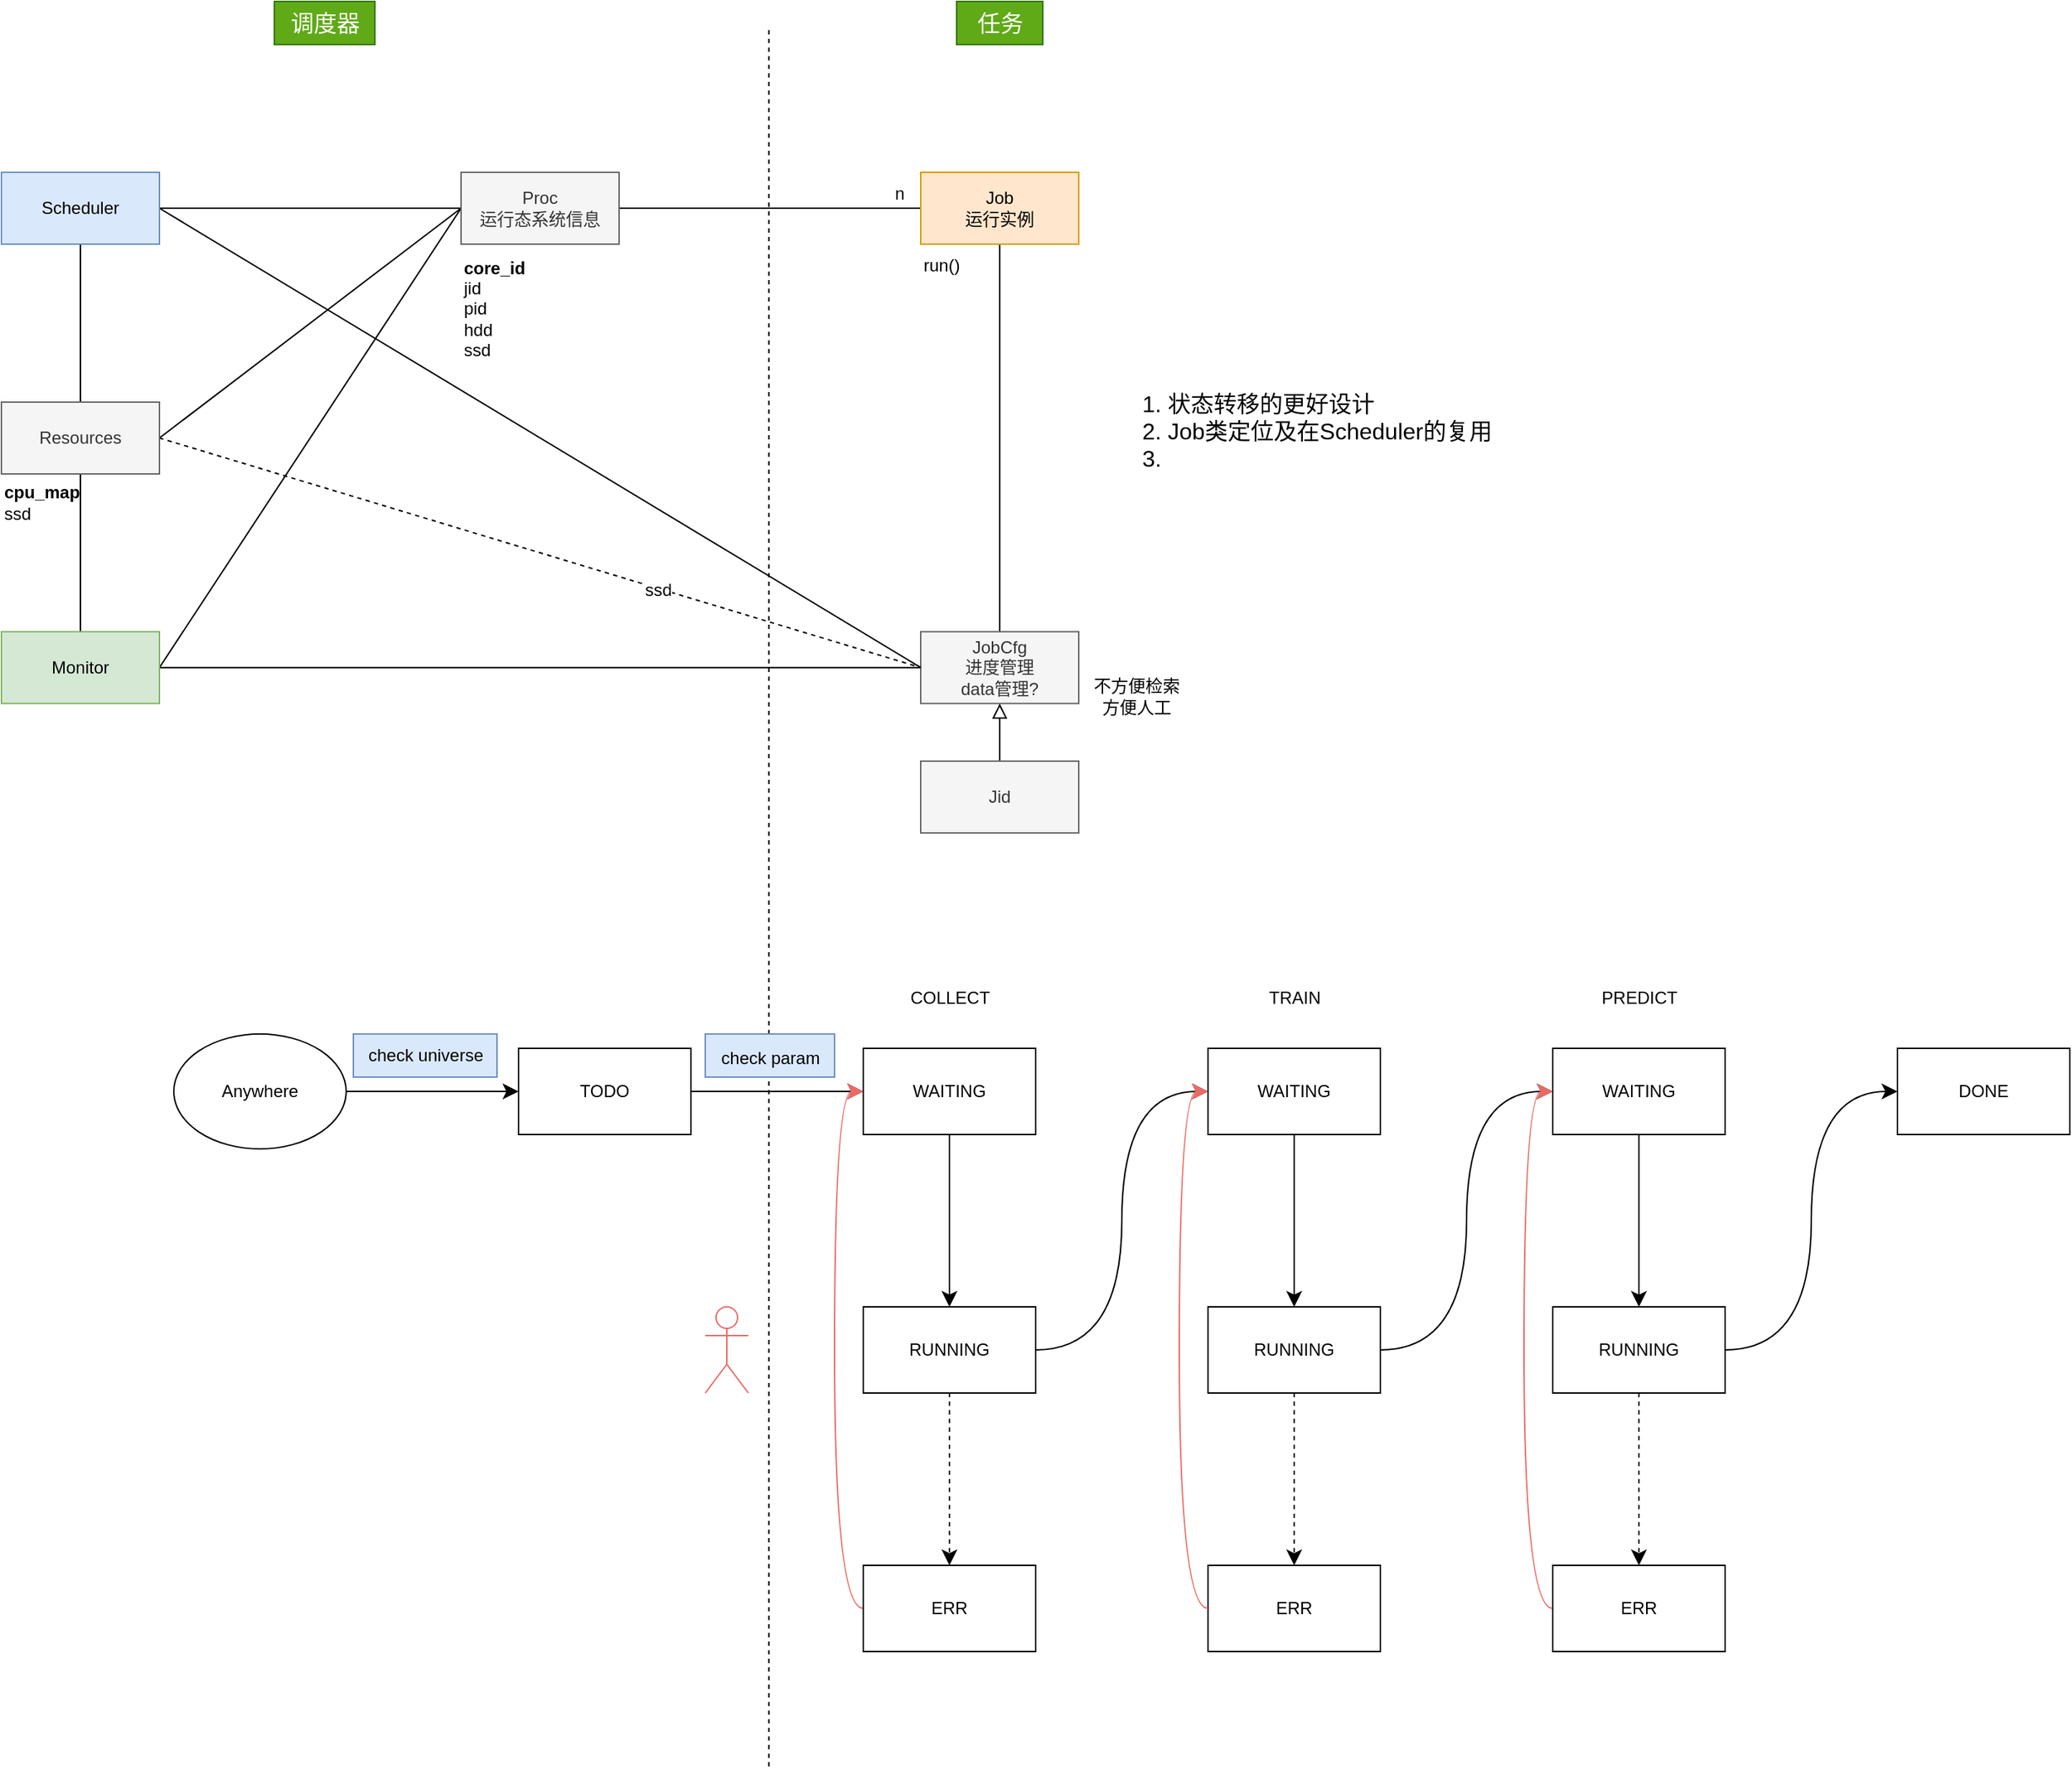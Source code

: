 <mxfile version="24.7.6">
  <diagram name="第 1 页" id="7KTaMBhgqVzbro8H5_XD">
    <mxGraphModel dx="862" dy="1408" grid="1" gridSize="10" guides="1" tooltips="1" connect="1" arrows="1" fold="1" page="0" pageScale="1" pageWidth="850" pageHeight="1100" math="0" shadow="0">
      <root>
        <mxCell id="0" />
        <mxCell id="1" parent="0" />
        <mxCell id="JNSrJHHTEGONHWkqj-x3-166" value="" style="endArrow=none;dashed=1;html=1;rounded=0;fontSize=12;startSize=8;endSize=8;curved=1;" edge="1" parent="1">
          <mxGeometry width="50" height="50" relative="1" as="geometry">
            <mxPoint x="1134.29" y="1390" as="sourcePoint" />
            <mxPoint x="1134.29" y="180" as="targetPoint" />
          </mxGeometry>
        </mxCell>
        <mxCell id="JNSrJHHTEGONHWkqj-x3-96" style="edgeStyle=none;curved=1;rounded=0;orthogonalLoop=1;jettySize=auto;html=1;exitX=0.5;exitY=0;exitDx=0;exitDy=0;entryX=0.5;entryY=1;entryDx=0;entryDy=0;fontSize=12;startSize=8;endSize=8;endArrow=none;endFill=0;" edge="1" parent="1" source="JNSrJHHTEGONHWkqj-x3-44" target="JNSrJHHTEGONHWkqj-x3-57">
          <mxGeometry relative="1" as="geometry" />
        </mxCell>
        <mxCell id="JNSrJHHTEGONHWkqj-x3-98" value="" style="edgeStyle=none;curved=1;rounded=0;orthogonalLoop=1;jettySize=auto;html=1;fontSize=12;startSize=8;endSize=8;endArrow=none;endFill=0;" edge="1" parent="1" source="JNSrJHHTEGONHWkqj-x3-44" target="JNSrJHHTEGONHWkqj-x3-90">
          <mxGeometry relative="1" as="geometry" />
        </mxCell>
        <mxCell id="JNSrJHHTEGONHWkqj-x3-102" style="edgeStyle=none;curved=1;rounded=0;orthogonalLoop=1;jettySize=auto;html=1;exitX=1;exitY=0.5;exitDx=0;exitDy=0;entryX=0;entryY=0.5;entryDx=0;entryDy=0;fontSize=12;startSize=8;endSize=8;endArrow=none;endFill=0;dashed=1;" edge="1" parent="1" source="JNSrJHHTEGONHWkqj-x3-44" target="JNSrJHHTEGONHWkqj-x3-54">
          <mxGeometry relative="1" as="geometry" />
        </mxCell>
        <mxCell id="JNSrJHHTEGONHWkqj-x3-104" value="ssd" style="edgeLabel;html=1;align=center;verticalAlign=middle;resizable=0;points=[];fontSize=12;" vertex="1" connectable="0" parent="JNSrJHHTEGONHWkqj-x3-102">
          <mxGeometry x="0.309" y="-1" relative="1" as="geometry">
            <mxPoint as="offset" />
          </mxGeometry>
        </mxCell>
        <mxCell id="JNSrJHHTEGONHWkqj-x3-106" style="edgeStyle=none;curved=1;rounded=0;orthogonalLoop=1;jettySize=auto;html=1;exitX=1;exitY=0.5;exitDx=0;exitDy=0;entryX=0;entryY=0.5;entryDx=0;entryDy=0;fontSize=12;startSize=8;endSize=8;endArrow=none;endFill=0;" edge="1" parent="1" source="JNSrJHHTEGONHWkqj-x3-44" target="JNSrJHHTEGONHWkqj-x3-56">
          <mxGeometry relative="1" as="geometry" />
        </mxCell>
        <mxCell id="JNSrJHHTEGONHWkqj-x3-100" style="edgeStyle=none;curved=1;rounded=0;orthogonalLoop=1;jettySize=auto;html=1;exitX=0;exitY=0.5;exitDx=0;exitDy=0;entryX=1;entryY=0.5;entryDx=0;entryDy=0;fontSize=12;startSize=8;endSize=8;endArrow=none;endFill=0;" edge="1" parent="1" source="JNSrJHHTEGONHWkqj-x3-54" target="JNSrJHHTEGONHWkqj-x3-90">
          <mxGeometry relative="1" as="geometry" />
        </mxCell>
        <mxCell id="JNSrJHHTEGONHWkqj-x3-173" style="edgeStyle=none;curved=1;rounded=0;orthogonalLoop=1;jettySize=auto;html=1;exitX=0.5;exitY=0;exitDx=0;exitDy=0;entryX=0.5;entryY=1;entryDx=0;entryDy=0;fontSize=12;startSize=8;endSize=8;endArrow=none;endFill=0;" edge="1" parent="1" source="JNSrJHHTEGONHWkqj-x3-54" target="JNSrJHHTEGONHWkqj-x3-53">
          <mxGeometry relative="1" as="geometry" />
        </mxCell>
        <mxCell id="JNSrJHHTEGONHWkqj-x3-54" value="&lt;div&gt;JobCfg&lt;/div&gt;&lt;div&gt;进度管理&lt;/div&gt;&lt;div&gt;data管理?&lt;br&gt;&lt;/div&gt;" style="html=1;whiteSpace=wrap;fillColor=#f5f5f5;strokeColor=#666666;fontColor=#333333;" vertex="1" parent="1">
          <mxGeometry x="1240" y="599.85" width="110" height="50" as="geometry" />
        </mxCell>
        <mxCell id="JNSrJHHTEGONHWkqj-x3-60" value="" style="edgeStyle=orthogonalEdgeStyle;rounded=0;orthogonalLoop=1;jettySize=auto;html=1;fontSize=12;startSize=8;endSize=8;endArrow=block;endFill=0;" edge="1" parent="1" source="JNSrJHHTEGONHWkqj-x3-55" target="JNSrJHHTEGONHWkqj-x3-54">
          <mxGeometry relative="1" as="geometry" />
        </mxCell>
        <mxCell id="JNSrJHHTEGONHWkqj-x3-55" value="&lt;div&gt;Jid&lt;/div&gt;" style="html=1;whiteSpace=wrap;fillColor=#f5f5f5;fontColor=#333333;strokeColor=#666666;" vertex="1" parent="1">
          <mxGeometry x="1240" y="690" width="110" height="50" as="geometry" />
        </mxCell>
        <mxCell id="JNSrJHHTEGONHWkqj-x3-89" value="" style="edgeStyle=none;curved=1;rounded=0;orthogonalLoop=1;jettySize=auto;html=1;fontSize=12;startSize=8;endSize=8;endArrow=none;endFill=0;" edge="1" parent="1" source="JNSrJHHTEGONHWkqj-x3-56" target="JNSrJHHTEGONHWkqj-x3-53">
          <mxGeometry relative="1" as="geometry" />
        </mxCell>
        <mxCell id="JNSrJHHTEGONHWkqj-x3-99" style="edgeStyle=none;curved=1;rounded=0;orthogonalLoop=1;jettySize=auto;html=1;exitX=0;exitY=0.5;exitDx=0;exitDy=0;entryX=1;entryY=0.5;entryDx=0;entryDy=0;fontSize=12;startSize=8;endSize=8;endArrow=none;endFill=0;" edge="1" parent="1" source="JNSrJHHTEGONHWkqj-x3-56" target="JNSrJHHTEGONHWkqj-x3-90">
          <mxGeometry relative="1" as="geometry" />
        </mxCell>
        <mxCell id="JNSrJHHTEGONHWkqj-x3-64" style="edgeStyle=orthogonalEdgeStyle;rounded=0;orthogonalLoop=1;jettySize=auto;html=1;entryX=0;entryY=0.5;entryDx=0;entryDy=0;fontSize=12;startSize=8;endSize=8;endArrow=none;endFill=0;" edge="1" parent="1" source="JNSrJHHTEGONHWkqj-x3-57" target="JNSrJHHTEGONHWkqj-x3-56">
          <mxGeometry relative="1" as="geometry" />
        </mxCell>
        <mxCell id="JNSrJHHTEGONHWkqj-x3-93" style="edgeStyle=none;curved=1;rounded=0;orthogonalLoop=1;jettySize=auto;html=1;exitX=1;exitY=0.5;exitDx=0;exitDy=0;entryX=0;entryY=0.5;entryDx=0;entryDy=0;fontSize=12;startSize=8;endSize=8;endArrow=none;endFill=0;" edge="1" parent="1" source="JNSrJHHTEGONHWkqj-x3-57" target="JNSrJHHTEGONHWkqj-x3-54">
          <mxGeometry relative="1" as="geometry" />
        </mxCell>
        <mxCell id="JNSrJHHTEGONHWkqj-x3-57" value="&lt;div&gt;Scheduler&lt;/div&gt;" style="html=1;whiteSpace=wrap;fillColor=#dae8fc;strokeColor=#6c8ebf;" vertex="1" parent="1">
          <mxGeometry x="600" y="280" width="110" height="50" as="geometry" />
        </mxCell>
        <mxCell id="JNSrJHHTEGONHWkqj-x3-90" value="Monitor" style="html=1;whiteSpace=wrap;fillColor=#d5e8d4;strokeColor=#82b366;" vertex="1" parent="1">
          <mxGeometry x="600" y="599.85" width="110" height="50" as="geometry" />
        </mxCell>
        <mxCell id="JNSrJHHTEGONHWkqj-x3-105" value="&lt;font style=&quot;font-size: 12px;&quot;&gt;n&lt;/font&gt;" style="text;html=1;align=center;verticalAlign=middle;resizable=0;points=[];autosize=1;strokeColor=none;fillColor=none;fontSize=12;" vertex="1" parent="1">
          <mxGeometry x="1210" y="280" width="30" height="30" as="geometry" />
        </mxCell>
        <mxCell id="JNSrJHHTEGONHWkqj-x3-109" value="&lt;div&gt;不方便检索&lt;/div&gt;方便人工" style="text;html=1;align=center;verticalAlign=middle;resizable=0;points=[];autosize=1;strokeColor=none;fillColor=none;fontSize=12;" vertex="1" parent="1">
          <mxGeometry x="1350" y="625" width="80" height="40" as="geometry" />
        </mxCell>
        <mxCell id="JNSrJHHTEGONHWkqj-x3-119" value="" style="edgeStyle=none;curved=1;rounded=0;orthogonalLoop=1;jettySize=auto;html=1;fontSize=12;startSize=8;endSize=8;" edge="1" parent="1" source="JNSrJHHTEGONHWkqj-x3-113" target="JNSrJHHTEGONHWkqj-x3-118">
          <mxGeometry relative="1" as="geometry" />
        </mxCell>
        <mxCell id="JNSrJHHTEGONHWkqj-x3-113" value="TODO" style="rounded=0;whiteSpace=wrap;html=1;" vertex="1" parent="1">
          <mxGeometry x="960" y="890" width="120" height="60" as="geometry" />
        </mxCell>
        <mxCell id="JNSrJHHTEGONHWkqj-x3-122" value="" style="edgeStyle=none;curved=1;rounded=0;orthogonalLoop=1;jettySize=auto;html=1;fontSize=12;startSize=8;endSize=8;" edge="1" parent="1" source="JNSrJHHTEGONHWkqj-x3-118" target="JNSrJHHTEGONHWkqj-x3-121">
          <mxGeometry relative="1" as="geometry" />
        </mxCell>
        <mxCell id="JNSrJHHTEGONHWkqj-x3-118" value="&lt;div&gt;WAITING&lt;/div&gt;" style="rounded=0;whiteSpace=wrap;html=1;" vertex="1" parent="1">
          <mxGeometry x="1200" y="890" width="120" height="60" as="geometry" />
        </mxCell>
        <mxCell id="JNSrJHHTEGONHWkqj-x3-127" value="" style="edgeStyle=none;curved=1;rounded=0;orthogonalLoop=1;jettySize=auto;html=1;fontSize=12;startSize=8;endSize=8;dashed=1;" edge="1" parent="1" source="JNSrJHHTEGONHWkqj-x3-121" target="JNSrJHHTEGONHWkqj-x3-126">
          <mxGeometry relative="1" as="geometry" />
        </mxCell>
        <mxCell id="JNSrJHHTEGONHWkqj-x3-121" value="RUNNING" style="rounded=0;whiteSpace=wrap;html=1;" vertex="1" parent="1">
          <mxGeometry x="1200" y="1070" width="120" height="60" as="geometry" />
        </mxCell>
        <mxCell id="JNSrJHHTEGONHWkqj-x3-149" style="edgeStyle=orthogonalEdgeStyle;rounded=0;orthogonalLoop=1;jettySize=auto;html=1;exitX=0;exitY=0.5;exitDx=0;exitDy=0;entryX=0;entryY=0.5;entryDx=0;entryDy=0;fontSize=12;startSize=8;endSize=8;curved=1;fillColor=#d80073;strokeColor=#EA6B66;" edge="1" parent="1" source="JNSrJHHTEGONHWkqj-x3-126" target="JNSrJHHTEGONHWkqj-x3-118">
          <mxGeometry relative="1" as="geometry" />
        </mxCell>
        <mxCell id="JNSrJHHTEGONHWkqj-x3-126" value="ERR" style="rounded=0;whiteSpace=wrap;html=1;" vertex="1" parent="1">
          <mxGeometry x="1200" y="1250" width="120" height="60" as="geometry" />
        </mxCell>
        <mxCell id="JNSrJHHTEGONHWkqj-x3-142" value="" style="edgeStyle=none;curved=1;rounded=0;orthogonalLoop=1;jettySize=auto;html=1;fontSize=12;startSize=8;endSize=8;" edge="1" parent="1" source="JNSrJHHTEGONHWkqj-x3-128" target="JNSrJHHTEGONHWkqj-x3-134">
          <mxGeometry relative="1" as="geometry" />
        </mxCell>
        <mxCell id="JNSrJHHTEGONHWkqj-x3-128" value="&lt;div&gt;WAITING&lt;/div&gt;" style="rounded=0;whiteSpace=wrap;html=1;" vertex="1" parent="1">
          <mxGeometry x="1440" y="890" width="120" height="60" as="geometry" />
        </mxCell>
        <mxCell id="JNSrJHHTEGONHWkqj-x3-143" value="" style="edgeStyle=none;curved=1;rounded=0;orthogonalLoop=1;jettySize=auto;html=1;fontSize=12;startSize=8;endSize=8;" edge="1" parent="1" source="JNSrJHHTEGONHWkqj-x3-130" target="JNSrJHHTEGONHWkqj-x3-136">
          <mxGeometry relative="1" as="geometry" />
        </mxCell>
        <mxCell id="JNSrJHHTEGONHWkqj-x3-130" value="&lt;div&gt;WAITING&lt;/div&gt;" style="rounded=0;whiteSpace=wrap;html=1;" vertex="1" parent="1">
          <mxGeometry x="1680" y="890" width="120" height="60" as="geometry" />
        </mxCell>
        <mxCell id="JNSrJHHTEGONHWkqj-x3-132" value="DONE" style="rounded=0;whiteSpace=wrap;html=1;" vertex="1" parent="1">
          <mxGeometry x="1920" y="890" width="120" height="60" as="geometry" />
        </mxCell>
        <mxCell id="JNSrJHHTEGONHWkqj-x3-145" value="" style="edgeStyle=none;curved=1;rounded=0;orthogonalLoop=1;jettySize=auto;html=1;fontSize=12;startSize=8;endSize=8;dashed=1;" edge="1" parent="1" source="JNSrJHHTEGONHWkqj-x3-134" target="JNSrJHHTEGONHWkqj-x3-138">
          <mxGeometry relative="1" as="geometry" />
        </mxCell>
        <mxCell id="JNSrJHHTEGONHWkqj-x3-147" style="edgeStyle=orthogonalEdgeStyle;curved=1;rounded=0;orthogonalLoop=1;jettySize=auto;html=1;exitX=1;exitY=0.5;exitDx=0;exitDy=0;entryX=0;entryY=0.5;entryDx=0;entryDy=0;fontSize=12;startSize=8;endSize=8;" edge="1" parent="1" source="JNSrJHHTEGONHWkqj-x3-134" target="JNSrJHHTEGONHWkqj-x3-130">
          <mxGeometry relative="1" as="geometry" />
        </mxCell>
        <mxCell id="JNSrJHHTEGONHWkqj-x3-134" value="RUNNING" style="rounded=0;whiteSpace=wrap;html=1;" vertex="1" parent="1">
          <mxGeometry x="1440" y="1070" width="120" height="60" as="geometry" />
        </mxCell>
        <mxCell id="JNSrJHHTEGONHWkqj-x3-144" value="" style="edgeStyle=none;curved=1;rounded=0;orthogonalLoop=1;jettySize=auto;html=1;fontSize=12;startSize=8;endSize=8;dashed=1;" edge="1" parent="1" source="JNSrJHHTEGONHWkqj-x3-136" target="JNSrJHHTEGONHWkqj-x3-140">
          <mxGeometry relative="1" as="geometry" />
        </mxCell>
        <mxCell id="JNSrJHHTEGONHWkqj-x3-148" style="edgeStyle=orthogonalEdgeStyle;curved=1;rounded=0;orthogonalLoop=1;jettySize=auto;html=1;exitX=1;exitY=0.5;exitDx=0;exitDy=0;entryX=0;entryY=0.5;entryDx=0;entryDy=0;fontSize=12;startSize=8;endSize=8;" edge="1" parent="1" source="JNSrJHHTEGONHWkqj-x3-136" target="JNSrJHHTEGONHWkqj-x3-132">
          <mxGeometry relative="1" as="geometry" />
        </mxCell>
        <mxCell id="JNSrJHHTEGONHWkqj-x3-136" value="RUNNING" style="rounded=0;whiteSpace=wrap;html=1;" vertex="1" parent="1">
          <mxGeometry x="1680" y="1070" width="120" height="60" as="geometry" />
        </mxCell>
        <mxCell id="JNSrJHHTEGONHWkqj-x3-138" value="ERR" style="rounded=0;whiteSpace=wrap;html=1;" vertex="1" parent="1">
          <mxGeometry x="1440" y="1250" width="120" height="60" as="geometry" />
        </mxCell>
        <mxCell id="JNSrJHHTEGONHWkqj-x3-152" style="edgeStyle=orthogonalEdgeStyle;curved=1;rounded=0;orthogonalLoop=1;jettySize=auto;html=1;exitX=0;exitY=0.5;exitDx=0;exitDy=0;entryX=0;entryY=0.5;entryDx=0;entryDy=0;fontSize=12;startSize=8;endSize=8;fillColor=#d80073;strokeColor=#EA6B66;" edge="1" parent="1" source="JNSrJHHTEGONHWkqj-x3-140" target="JNSrJHHTEGONHWkqj-x3-130">
          <mxGeometry relative="1" as="geometry" />
        </mxCell>
        <mxCell id="JNSrJHHTEGONHWkqj-x3-140" value="ERR" style="rounded=0;whiteSpace=wrap;html=1;" vertex="1" parent="1">
          <mxGeometry x="1680" y="1250" width="120" height="60" as="geometry" />
        </mxCell>
        <mxCell id="JNSrJHHTEGONHWkqj-x3-153" value="TRAIN" style="text;html=1;align=center;verticalAlign=middle;resizable=0;points=[];autosize=1;strokeColor=none;fillColor=none;fontSize=12;" vertex="1" parent="1">
          <mxGeometry x="1470" y="840" width="60" height="30" as="geometry" />
        </mxCell>
        <mxCell id="JNSrJHHTEGONHWkqj-x3-154" value="COLLECT" style="text;html=1;align=center;verticalAlign=middle;resizable=0;points=[];autosize=1;strokeColor=none;fillColor=none;fontSize=12;" vertex="1" parent="1">
          <mxGeometry x="1220" y="840" width="80" height="30" as="geometry" />
        </mxCell>
        <mxCell id="JNSrJHHTEGONHWkqj-x3-155" value="PREDICT" style="text;html=1;align=center;verticalAlign=middle;resizable=0;points=[];autosize=1;strokeColor=none;fillColor=none;fontSize=12;" vertex="1" parent="1">
          <mxGeometry x="1700" y="840" width="80" height="30" as="geometry" />
        </mxCell>
        <mxCell id="JNSrJHHTEGONHWkqj-x3-157" value="&lt;font style=&quot;font-size: 12px;&quot;&gt;check param&lt;br&gt;&lt;/font&gt;" style="text;html=1;align=center;verticalAlign=middle;resizable=0;points=[];autosize=1;strokeColor=#6c8ebf;fillColor=#dae8fc;fontSize=16;" vertex="1" parent="1">
          <mxGeometry x="1090" y="880" width="90" height="30" as="geometry" />
        </mxCell>
        <mxCell id="JNSrJHHTEGONHWkqj-x3-164" value="" style="edgeStyle=none;curved=1;rounded=0;orthogonalLoop=1;jettySize=auto;html=1;fontSize=12;startSize=8;endSize=8;" edge="1" parent="1" source="JNSrJHHTEGONHWkqj-x3-158" target="JNSrJHHTEGONHWkqj-x3-113">
          <mxGeometry relative="1" as="geometry" />
        </mxCell>
        <mxCell id="JNSrJHHTEGONHWkqj-x3-158" value="Anywhere" style="ellipse;whiteSpace=wrap;html=1;" vertex="1" parent="1">
          <mxGeometry x="720" y="880" width="120" height="80" as="geometry" />
        </mxCell>
        <mxCell id="JNSrJHHTEGONHWkqj-x3-165" value="check universe" style="text;html=1;align=center;verticalAlign=middle;resizable=0;points=[];autosize=1;strokeColor=#6c8ebf;fillColor=#dae8fc;fontSize=12;" vertex="1" parent="1">
          <mxGeometry x="845" y="880" width="100" height="30" as="geometry" />
        </mxCell>
        <mxCell id="JNSrJHHTEGONHWkqj-x3-167" value="Actor" style="shape=umlActor;verticalLabelPosition=bottom;verticalAlign=top;html=1;outlineConnect=0;fillColor=none;strokeColor=#EA6B66;fontColor=#ffffff;" vertex="1" parent="1">
          <mxGeometry x="1090" y="1070" width="30" height="60" as="geometry" />
        </mxCell>
        <mxCell id="JNSrJHHTEGONHWkqj-x3-146" style="edgeStyle=orthogonalEdgeStyle;curved=1;rounded=0;orthogonalLoop=1;jettySize=auto;html=1;exitX=1;exitY=0.5;exitDx=0;exitDy=0;entryX=0;entryY=0.5;entryDx=0;entryDy=0;fontSize=12;startSize=8;endSize=8;" edge="1" parent="1" source="JNSrJHHTEGONHWkqj-x3-121" target="JNSrJHHTEGONHWkqj-x3-128">
          <mxGeometry relative="1" as="geometry" />
        </mxCell>
        <mxCell id="JNSrJHHTEGONHWkqj-x3-151" style="edgeStyle=orthogonalEdgeStyle;curved=1;rounded=0;orthogonalLoop=1;jettySize=auto;html=1;exitX=0;exitY=0.5;exitDx=0;exitDy=0;entryX=0;entryY=0.5;entryDx=0;entryDy=0;fontSize=12;startSize=8;endSize=8;fillColor=#d80073;strokeColor=#EA6B66;" edge="1" parent="1" source="JNSrJHHTEGONHWkqj-x3-138" target="JNSrJHHTEGONHWkqj-x3-128">
          <mxGeometry relative="1" as="geometry" />
        </mxCell>
        <mxCell id="JNSrJHHTEGONHWkqj-x3-170" value="&lt;div align=&quot;left&quot;&gt;&lt;ol&gt;&lt;li&gt;状态转移的更好设计&lt;/li&gt;&lt;li&gt;Job类定位及在Scheduler的复用&lt;/li&gt;&lt;li&gt;&lt;br&gt;&lt;/li&gt;&lt;/ol&gt;&lt;/div&gt;" style="text;html=1;align=left;verticalAlign=middle;resizable=0;points=[];autosize=1;strokeColor=none;fillColor=none;fontSize=16;" vertex="1" parent="1">
          <mxGeometry x="1370" y="410" width="290" height="100" as="geometry" />
        </mxCell>
        <mxCell id="JNSrJHHTEGONHWkqj-x3-171" value="调度器" style="text;html=1;align=center;verticalAlign=middle;resizable=0;points=[];autosize=1;strokeColor=#2D7600;fillColor=#60a917;fontSize=16;fontColor=#ffffff;" vertex="1" parent="1">
          <mxGeometry x="790" y="161" width="70" height="30" as="geometry" />
        </mxCell>
        <mxCell id="JNSrJHHTEGONHWkqj-x3-172" value="任务" style="text;html=1;align=center;verticalAlign=middle;resizable=0;points=[];autosize=1;strokeColor=#2D7600;fillColor=#60a917;fontSize=16;fontColor=#ffffff;" vertex="1" parent="1">
          <mxGeometry x="1265" y="161" width="60" height="30" as="geometry" />
        </mxCell>
        <mxCell id="JNSrJHHTEGONHWkqj-x3-174" value="" style="group" vertex="1" connectable="0" parent="1">
          <mxGeometry x="600" y="440" width="110" height="90" as="geometry" />
        </mxCell>
        <mxCell id="JNSrJHHTEGONHWkqj-x3-44" value="Resources" style="html=1;whiteSpace=wrap;fillColor=#f5f5f5;strokeColor=#666666;fontColor=#333333;" vertex="1" parent="JNSrJHHTEGONHWkqj-x3-174">
          <mxGeometry width="110" height="50" as="geometry" />
        </mxCell>
        <mxCell id="JNSrJHHTEGONHWkqj-x3-107" value="&lt;div style=&quot;font-size: 12px;&quot;&gt;&lt;b&gt;cpu_map&lt;/b&gt;&lt;/div&gt;&lt;div style=&quot;font-size: 12px;&quot;&gt;ssd&lt;br style=&quot;font-size: 12px;&quot;&gt;&lt;/div&gt;" style="text;html=1;align=left;verticalAlign=middle;resizable=0;points=[];autosize=1;strokeColor=none;fillColor=none;fontSize=12;" vertex="1" parent="JNSrJHHTEGONHWkqj-x3-174">
          <mxGeometry y="50" width="80" height="40" as="geometry" />
        </mxCell>
        <mxCell id="JNSrJHHTEGONHWkqj-x3-175" value="" style="group" vertex="1" connectable="0" parent="1">
          <mxGeometry x="920" y="280" width="110" height="140" as="geometry" />
        </mxCell>
        <mxCell id="JNSrJHHTEGONHWkqj-x3-56" value="&lt;div&gt;Proc&lt;/div&gt;运行态系统信息" style="html=1;whiteSpace=wrap;fillColor=#f5f5f5;strokeColor=#666666;fontColor=#333333;" vertex="1" parent="JNSrJHHTEGONHWkqj-x3-175">
          <mxGeometry width="110" height="50" as="geometry" />
        </mxCell>
        <mxCell id="JNSrJHHTEGONHWkqj-x3-108" value="&lt;div style=&quot;font-size: 12px;&quot;&gt;&lt;b&gt;core_id&lt;/b&gt;&lt;/div&gt;&lt;div style=&quot;font-size: 12px;&quot;&gt;jid&lt;/div&gt;&lt;div style=&quot;font-size: 12px;&quot;&gt;pid&lt;/div&gt;&lt;div style=&quot;font-size: 12px;&quot;&gt;hdd&lt;/div&gt;&lt;div style=&quot;font-size: 12px;&quot;&gt;ssd&lt;br style=&quot;font-size: 12px;&quot;&gt;&lt;/div&gt;" style="text;html=1;align=left;verticalAlign=middle;resizable=0;points=[];autosize=1;strokeColor=none;fillColor=none;fontSize=12;" vertex="1" parent="JNSrJHHTEGONHWkqj-x3-175">
          <mxGeometry y="50" width="70" height="90" as="geometry" />
        </mxCell>
        <mxCell id="JNSrJHHTEGONHWkqj-x3-176" value="" style="group" vertex="1" connectable="0" parent="1">
          <mxGeometry x="1240" y="280" width="110" height="80" as="geometry" />
        </mxCell>
        <mxCell id="JNSrJHHTEGONHWkqj-x3-53" value="&lt;div&gt;Job&lt;/div&gt;&lt;div&gt;运行实例&lt;br&gt;&lt;/div&gt;" style="html=1;whiteSpace=wrap;fillColor=#ffe6cc;strokeColor=#d79b00;" vertex="1" parent="JNSrJHHTEGONHWkqj-x3-176">
          <mxGeometry width="110" height="50" as="geometry" />
        </mxCell>
        <mxCell id="JNSrJHHTEGONHWkqj-x3-111" value="run()" style="text;html=1;align=left;verticalAlign=middle;resizable=0;points=[];autosize=1;strokeColor=none;fillColor=none;fontSize=12;" vertex="1" parent="JNSrJHHTEGONHWkqj-x3-176">
          <mxGeometry y="50" width="50" height="30" as="geometry" />
        </mxCell>
      </root>
    </mxGraphModel>
  </diagram>
</mxfile>
